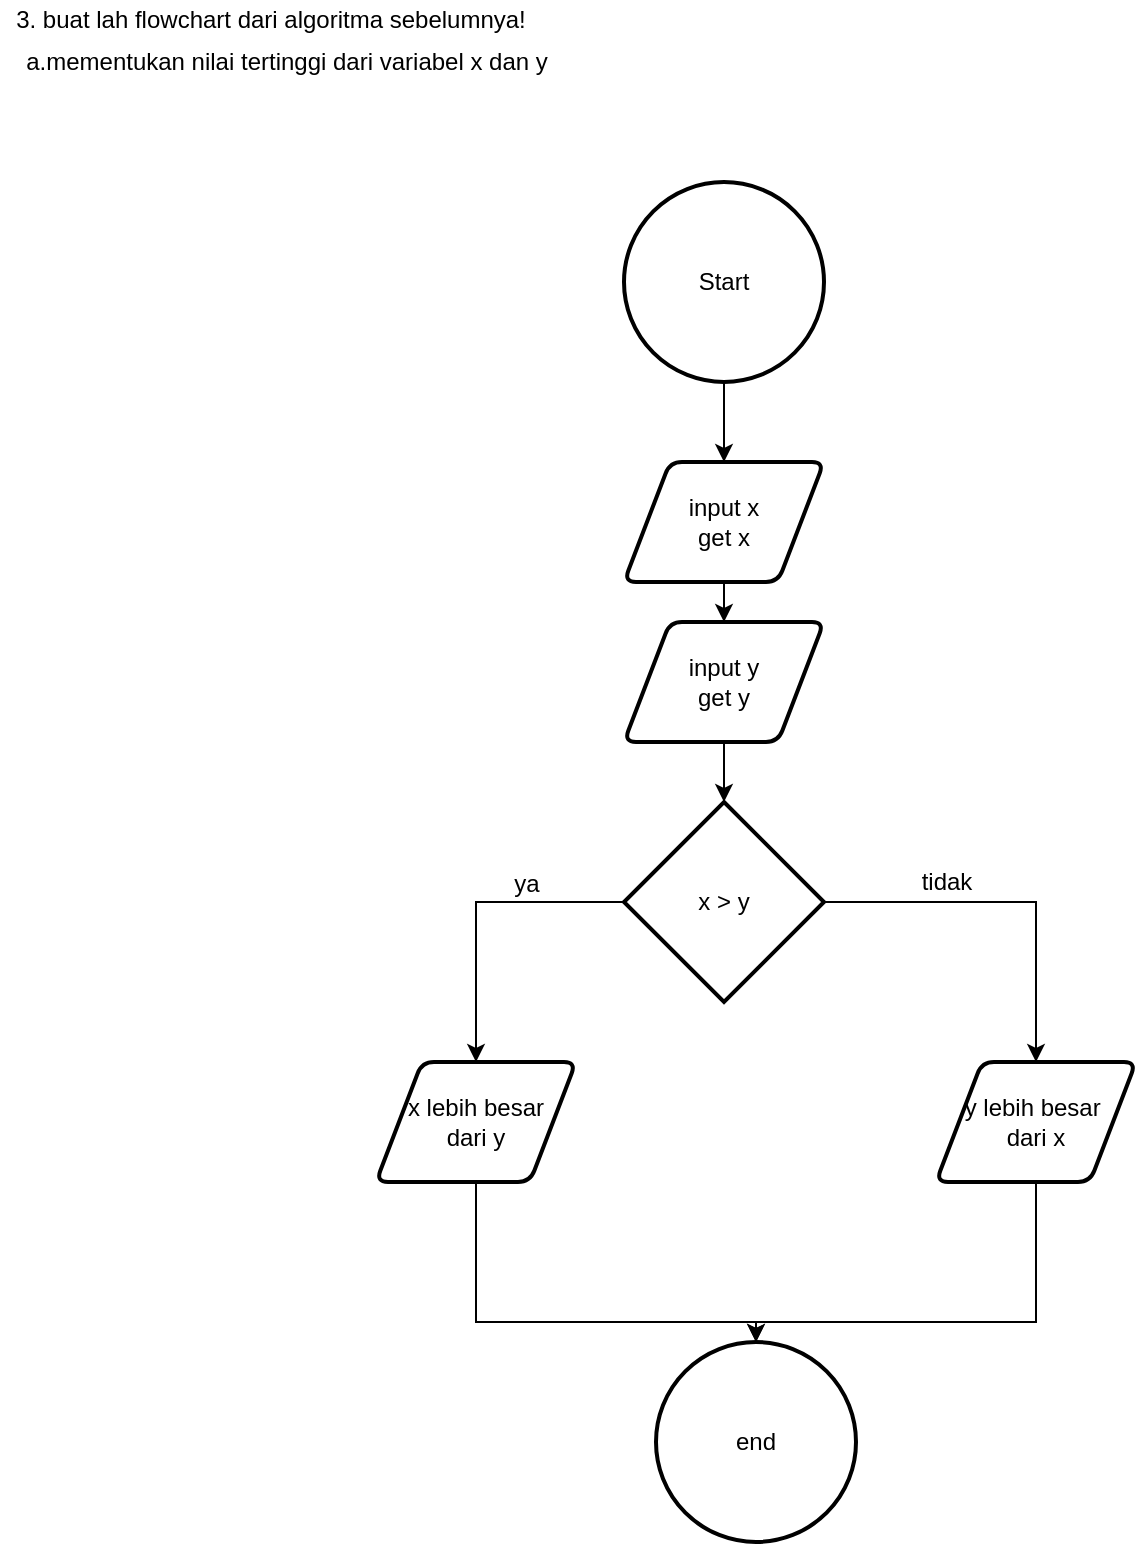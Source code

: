 <mxfile version="12.9.6" type="device"><diagram id="C5RBs43oDa-KdzZeNtuy" name="Page-1"><mxGraphModel dx="868" dy="488" grid="1" gridSize="10" guides="1" tooltips="1" connect="1" arrows="1" fold="1" page="1" pageScale="1" pageWidth="827" pageHeight="1169" math="0" shadow="0"><root><mxCell id="WIyWlLk6GJQsqaUBKTNV-0"/><mxCell id="WIyWlLk6GJQsqaUBKTNV-1" parent="WIyWlLk6GJQsqaUBKTNV-0"/><mxCell id="aBVBQW6Pry26Lc38sTge-2" style="edgeStyle=orthogonalEdgeStyle;rounded=0;orthogonalLoop=1;jettySize=auto;html=1;" edge="1" parent="WIyWlLk6GJQsqaUBKTNV-1" source="aBVBQW6Pry26Lc38sTge-1" target="aBVBQW6Pry26Lc38sTge-3"><mxGeometry relative="1" as="geometry"><mxPoint x="364" y="260" as="targetPoint"/></mxGeometry></mxCell><mxCell id="aBVBQW6Pry26Lc38sTge-1" value="Start" style="strokeWidth=2;html=1;shape=mxgraph.flowchart.start_2;whiteSpace=wrap;" vertex="1" parent="WIyWlLk6GJQsqaUBKTNV-1"><mxGeometry x="314" y="100" width="100" height="100" as="geometry"/></mxCell><mxCell id="aBVBQW6Pry26Lc38sTge-4" style="edgeStyle=orthogonalEdgeStyle;rounded=0;orthogonalLoop=1;jettySize=auto;html=1;" edge="1" parent="WIyWlLk6GJQsqaUBKTNV-1" source="aBVBQW6Pry26Lc38sTge-3" target="aBVBQW6Pry26Lc38sTge-5"><mxGeometry relative="1" as="geometry"><mxPoint x="364" y="350" as="targetPoint"/></mxGeometry></mxCell><mxCell id="aBVBQW6Pry26Lc38sTge-3" value="input x&lt;br&gt;get x" style="shape=parallelogram;html=1;strokeWidth=2;perimeter=parallelogramPerimeter;whiteSpace=wrap;rounded=1;arcSize=12;size=0.23;" vertex="1" parent="WIyWlLk6GJQsqaUBKTNV-1"><mxGeometry x="314" y="240" width="100" height="60" as="geometry"/></mxCell><mxCell id="aBVBQW6Pry26Lc38sTge-7" style="edgeStyle=orthogonalEdgeStyle;rounded=0;orthogonalLoop=1;jettySize=auto;html=1;entryX=0.5;entryY=0;entryDx=0;entryDy=0;entryPerimeter=0;" edge="1" parent="WIyWlLk6GJQsqaUBKTNV-1" source="aBVBQW6Pry26Lc38sTge-5" target="aBVBQW6Pry26Lc38sTge-6"><mxGeometry relative="1" as="geometry"/></mxCell><mxCell id="aBVBQW6Pry26Lc38sTge-5" value="input y&lt;br&gt;get y" style="shape=parallelogram;html=1;strokeWidth=2;perimeter=parallelogramPerimeter;whiteSpace=wrap;rounded=1;arcSize=12;size=0.23;" vertex="1" parent="WIyWlLk6GJQsqaUBKTNV-1"><mxGeometry x="314" y="320" width="100" height="60" as="geometry"/></mxCell><mxCell id="aBVBQW6Pry26Lc38sTge-8" style="edgeStyle=orthogonalEdgeStyle;rounded=0;orthogonalLoop=1;jettySize=auto;html=1;" edge="1" parent="WIyWlLk6GJQsqaUBKTNV-1" source="aBVBQW6Pry26Lc38sTge-6" target="aBVBQW6Pry26Lc38sTge-10"><mxGeometry relative="1" as="geometry"><mxPoint x="240" y="540" as="targetPoint"/><Array as="points"><mxPoint x="240" y="460"/></Array></mxGeometry></mxCell><mxCell id="aBVBQW6Pry26Lc38sTge-9" style="edgeStyle=orthogonalEdgeStyle;rounded=0;orthogonalLoop=1;jettySize=auto;html=1;" edge="1" parent="WIyWlLk6GJQsqaUBKTNV-1" source="aBVBQW6Pry26Lc38sTge-6" target="aBVBQW6Pry26Lc38sTge-11"><mxGeometry relative="1" as="geometry"><mxPoint x="520" y="540" as="targetPoint"/><Array as="points"><mxPoint x="520" y="460"/></Array></mxGeometry></mxCell><mxCell id="aBVBQW6Pry26Lc38sTge-6" value="x &amp;gt; y" style="strokeWidth=2;html=1;shape=mxgraph.flowchart.decision;whiteSpace=wrap;" vertex="1" parent="WIyWlLk6GJQsqaUBKTNV-1"><mxGeometry x="314" y="410" width="100" height="100" as="geometry"/></mxCell><mxCell id="aBVBQW6Pry26Lc38sTge-13" style="edgeStyle=orthogonalEdgeStyle;rounded=0;orthogonalLoop=1;jettySize=auto;html=1;" edge="1" parent="WIyWlLk6GJQsqaUBKTNV-1" source="aBVBQW6Pry26Lc38sTge-10"><mxGeometry relative="1" as="geometry"><mxPoint x="380" y="680" as="targetPoint"/><Array as="points"><mxPoint x="240" y="670"/><mxPoint x="380" y="670"/></Array></mxGeometry></mxCell><mxCell id="aBVBQW6Pry26Lc38sTge-10" value="x lebih besar&lt;br&gt;dari y" style="shape=parallelogram;html=1;strokeWidth=2;perimeter=parallelogramPerimeter;whiteSpace=wrap;rounded=1;arcSize=12;size=0.23;" vertex="1" parent="WIyWlLk6GJQsqaUBKTNV-1"><mxGeometry x="190" y="540" width="100" height="60" as="geometry"/></mxCell><mxCell id="aBVBQW6Pry26Lc38sTge-14" style="edgeStyle=orthogonalEdgeStyle;rounded=0;orthogonalLoop=1;jettySize=auto;html=1;" edge="1" parent="WIyWlLk6GJQsqaUBKTNV-1" source="aBVBQW6Pry26Lc38sTge-11"><mxGeometry relative="1" as="geometry"><mxPoint x="380" y="680" as="targetPoint"/><Array as="points"><mxPoint x="520" y="670"/><mxPoint x="380" y="670"/></Array></mxGeometry></mxCell><mxCell id="aBVBQW6Pry26Lc38sTge-11" value="y lebih besar&amp;nbsp;&lt;br&gt;dari x" style="shape=parallelogram;html=1;strokeWidth=2;perimeter=parallelogramPerimeter;whiteSpace=wrap;rounded=1;arcSize=12;size=0.23;" vertex="1" parent="WIyWlLk6GJQsqaUBKTNV-1"><mxGeometry x="470" y="540" width="100" height="60" as="geometry"/></mxCell><mxCell id="aBVBQW6Pry26Lc38sTge-12" value="end" style="strokeWidth=2;html=1;shape=mxgraph.flowchart.start_2;whiteSpace=wrap;" vertex="1" parent="WIyWlLk6GJQsqaUBKTNV-1"><mxGeometry x="330" y="680" width="100" height="100" as="geometry"/></mxCell><mxCell id="aBVBQW6Pry26Lc38sTge-15" value="ya" style="text;html=1;align=center;verticalAlign=middle;resizable=0;points=[];autosize=1;" vertex="1" parent="WIyWlLk6GJQsqaUBKTNV-1"><mxGeometry x="250" y="441" width="30" height="20" as="geometry"/></mxCell><mxCell id="aBVBQW6Pry26Lc38sTge-16" value="tidak" style="text;html=1;align=center;verticalAlign=middle;resizable=0;points=[];autosize=1;" vertex="1" parent="WIyWlLk6GJQsqaUBKTNV-1"><mxGeometry x="455" y="440" width="40" height="20" as="geometry"/></mxCell><mxCell id="aBVBQW6Pry26Lc38sTge-17" value="a.mementukan nilai tertinggi dari variabel x dan y" style="text;html=1;align=center;verticalAlign=middle;resizable=0;points=[];autosize=1;" vertex="1" parent="WIyWlLk6GJQsqaUBKTNV-1"><mxGeometry x="5" y="30" width="280" height="20" as="geometry"/></mxCell><mxCell id="aBVBQW6Pry26Lc38sTge-18" value="3. buat lah flowchart dari algoritma sebelumnya!" style="text;html=1;align=center;verticalAlign=middle;resizable=0;points=[];autosize=1;" vertex="1" parent="WIyWlLk6GJQsqaUBKTNV-1"><mxGeometry x="2" y="9" width="270" height="20" as="geometry"/></mxCell></root></mxGraphModel></diagram></mxfile>
